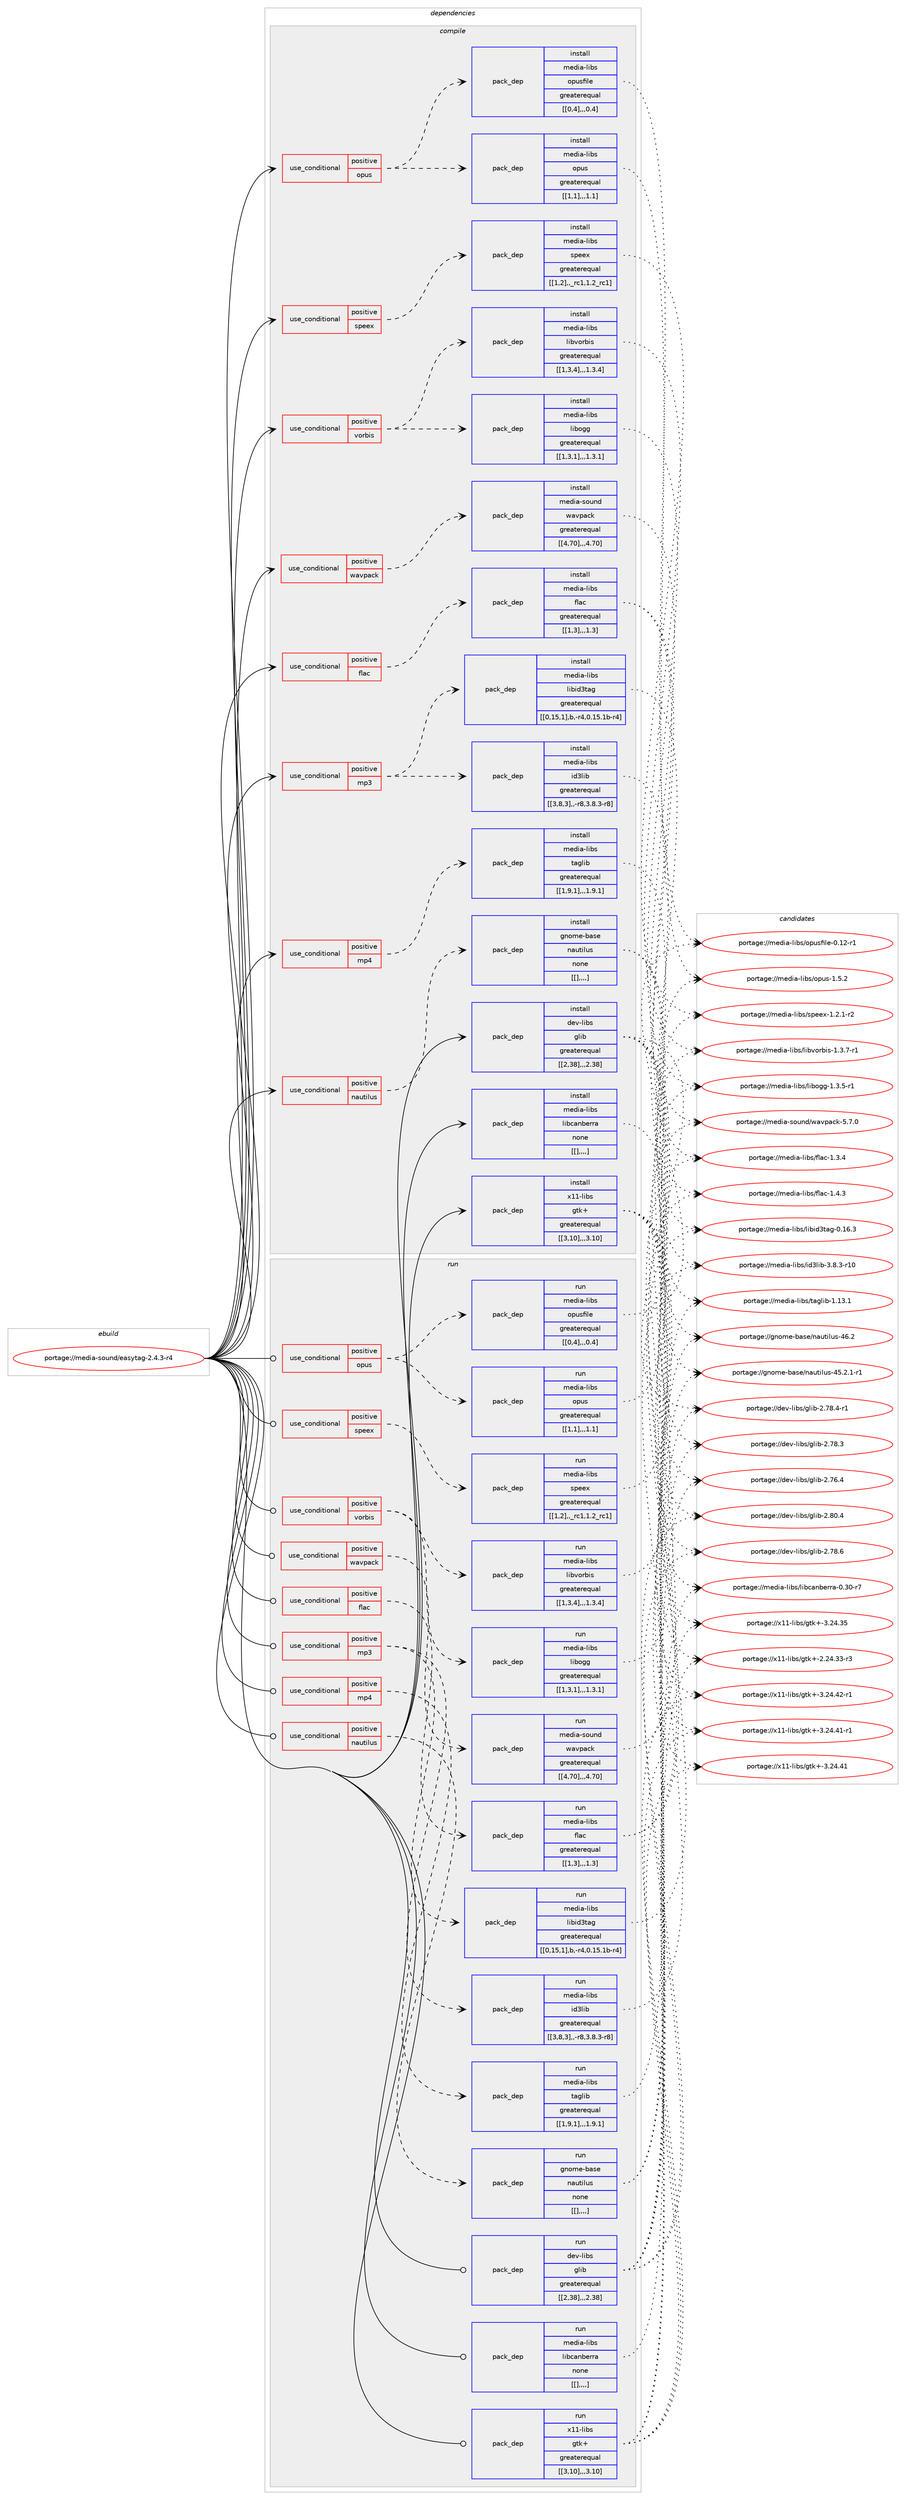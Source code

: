 digraph prolog {

# *************
# Graph options
# *************

newrank=true;
concentrate=true;
compound=true;
graph [rankdir=LR,fontname=Helvetica,fontsize=10,ranksep=1.5];#, ranksep=2.5, nodesep=0.2];
edge  [arrowhead=vee];
node  [fontname=Helvetica,fontsize=10];

# **********
# The ebuild
# **********

subgraph cluster_leftcol {
color=gray;
label=<<i>ebuild</i>>;
id [label="portage://media-sound/easytag-2.4.3-r4", color=red, width=4, href="../media-sound/easytag-2.4.3-r4.svg"];
}

# ****************
# The dependencies
# ****************

subgraph cluster_midcol {
color=gray;
label=<<i>dependencies</i>>;
subgraph cluster_compile {
fillcolor="#eeeeee";
style=filled;
label=<<i>compile</i>>;
subgraph cond83548 {
dependency331454 [label=<<TABLE BORDER="0" CELLBORDER="1" CELLSPACING="0" CELLPADDING="4"><TR><TD ROWSPAN="3" CELLPADDING="10">use_conditional</TD></TR><TR><TD>positive</TD></TR><TR><TD>flac</TD></TR></TABLE>>, shape=none, color=red];
subgraph pack245292 {
dependency331455 [label=<<TABLE BORDER="0" CELLBORDER="1" CELLSPACING="0" CELLPADDING="4" WIDTH="220"><TR><TD ROWSPAN="6" CELLPADDING="30">pack_dep</TD></TR><TR><TD WIDTH="110">install</TD></TR><TR><TD>media-libs</TD></TR><TR><TD>flac</TD></TR><TR><TD>greaterequal</TD></TR><TR><TD>[[1,3],,,1.3]</TD></TR></TABLE>>, shape=none, color=blue];
}
dependency331454:e -> dependency331455:w [weight=20,style="dashed",arrowhead="vee"];
}
id:e -> dependency331454:w [weight=20,style="solid",arrowhead="vee"];
subgraph cond83549 {
dependency331456 [label=<<TABLE BORDER="0" CELLBORDER="1" CELLSPACING="0" CELLPADDING="4"><TR><TD ROWSPAN="3" CELLPADDING="10">use_conditional</TD></TR><TR><TD>positive</TD></TR><TR><TD>mp3</TD></TR></TABLE>>, shape=none, color=red];
subgraph pack245293 {
dependency331457 [label=<<TABLE BORDER="0" CELLBORDER="1" CELLSPACING="0" CELLPADDING="4" WIDTH="220"><TR><TD ROWSPAN="6" CELLPADDING="30">pack_dep</TD></TR><TR><TD WIDTH="110">install</TD></TR><TR><TD>media-libs</TD></TR><TR><TD>id3lib</TD></TR><TR><TD>greaterequal</TD></TR><TR><TD>[[3,8,3],,-r8,3.8.3-r8]</TD></TR></TABLE>>, shape=none, color=blue];
}
dependency331456:e -> dependency331457:w [weight=20,style="dashed",arrowhead="vee"];
subgraph pack245294 {
dependency331458 [label=<<TABLE BORDER="0" CELLBORDER="1" CELLSPACING="0" CELLPADDING="4" WIDTH="220"><TR><TD ROWSPAN="6" CELLPADDING="30">pack_dep</TD></TR><TR><TD WIDTH="110">install</TD></TR><TR><TD>media-libs</TD></TR><TR><TD>libid3tag</TD></TR><TR><TD>greaterequal</TD></TR><TR><TD>[[0,15,1],b,-r4,0.15.1b-r4]</TD></TR></TABLE>>, shape=none, color=blue];
}
dependency331456:e -> dependency331458:w [weight=20,style="dashed",arrowhead="vee"];
}
id:e -> dependency331456:w [weight=20,style="solid",arrowhead="vee"];
subgraph cond83550 {
dependency331459 [label=<<TABLE BORDER="0" CELLBORDER="1" CELLSPACING="0" CELLPADDING="4"><TR><TD ROWSPAN="3" CELLPADDING="10">use_conditional</TD></TR><TR><TD>positive</TD></TR><TR><TD>mp4</TD></TR></TABLE>>, shape=none, color=red];
subgraph pack245295 {
dependency331460 [label=<<TABLE BORDER="0" CELLBORDER="1" CELLSPACING="0" CELLPADDING="4" WIDTH="220"><TR><TD ROWSPAN="6" CELLPADDING="30">pack_dep</TD></TR><TR><TD WIDTH="110">install</TD></TR><TR><TD>media-libs</TD></TR><TR><TD>taglib</TD></TR><TR><TD>greaterequal</TD></TR><TR><TD>[[1,9,1],,,1.9.1]</TD></TR></TABLE>>, shape=none, color=blue];
}
dependency331459:e -> dependency331460:w [weight=20,style="dashed",arrowhead="vee"];
}
id:e -> dependency331459:w [weight=20,style="solid",arrowhead="vee"];
subgraph cond83551 {
dependency331461 [label=<<TABLE BORDER="0" CELLBORDER="1" CELLSPACING="0" CELLPADDING="4"><TR><TD ROWSPAN="3" CELLPADDING="10">use_conditional</TD></TR><TR><TD>positive</TD></TR><TR><TD>nautilus</TD></TR></TABLE>>, shape=none, color=red];
subgraph pack245296 {
dependency331462 [label=<<TABLE BORDER="0" CELLBORDER="1" CELLSPACING="0" CELLPADDING="4" WIDTH="220"><TR><TD ROWSPAN="6" CELLPADDING="30">pack_dep</TD></TR><TR><TD WIDTH="110">install</TD></TR><TR><TD>gnome-base</TD></TR><TR><TD>nautilus</TD></TR><TR><TD>none</TD></TR><TR><TD>[[],,,,]</TD></TR></TABLE>>, shape=none, color=blue];
}
dependency331461:e -> dependency331462:w [weight=20,style="dashed",arrowhead="vee"];
}
id:e -> dependency331461:w [weight=20,style="solid",arrowhead="vee"];
subgraph cond83552 {
dependency331463 [label=<<TABLE BORDER="0" CELLBORDER="1" CELLSPACING="0" CELLPADDING="4"><TR><TD ROWSPAN="3" CELLPADDING="10">use_conditional</TD></TR><TR><TD>positive</TD></TR><TR><TD>opus</TD></TR></TABLE>>, shape=none, color=red];
subgraph pack245297 {
dependency331464 [label=<<TABLE BORDER="0" CELLBORDER="1" CELLSPACING="0" CELLPADDING="4" WIDTH="220"><TR><TD ROWSPAN="6" CELLPADDING="30">pack_dep</TD></TR><TR><TD WIDTH="110">install</TD></TR><TR><TD>media-libs</TD></TR><TR><TD>opus</TD></TR><TR><TD>greaterequal</TD></TR><TR><TD>[[1,1],,,1.1]</TD></TR></TABLE>>, shape=none, color=blue];
}
dependency331463:e -> dependency331464:w [weight=20,style="dashed",arrowhead="vee"];
subgraph pack245298 {
dependency331465 [label=<<TABLE BORDER="0" CELLBORDER="1" CELLSPACING="0" CELLPADDING="4" WIDTH="220"><TR><TD ROWSPAN="6" CELLPADDING="30">pack_dep</TD></TR><TR><TD WIDTH="110">install</TD></TR><TR><TD>media-libs</TD></TR><TR><TD>opusfile</TD></TR><TR><TD>greaterequal</TD></TR><TR><TD>[[0,4],,,0.4]</TD></TR></TABLE>>, shape=none, color=blue];
}
dependency331463:e -> dependency331465:w [weight=20,style="dashed",arrowhead="vee"];
}
id:e -> dependency331463:w [weight=20,style="solid",arrowhead="vee"];
subgraph cond83553 {
dependency331466 [label=<<TABLE BORDER="0" CELLBORDER="1" CELLSPACING="0" CELLPADDING="4"><TR><TD ROWSPAN="3" CELLPADDING="10">use_conditional</TD></TR><TR><TD>positive</TD></TR><TR><TD>speex</TD></TR></TABLE>>, shape=none, color=red];
subgraph pack245299 {
dependency331467 [label=<<TABLE BORDER="0" CELLBORDER="1" CELLSPACING="0" CELLPADDING="4" WIDTH="220"><TR><TD ROWSPAN="6" CELLPADDING="30">pack_dep</TD></TR><TR><TD WIDTH="110">install</TD></TR><TR><TD>media-libs</TD></TR><TR><TD>speex</TD></TR><TR><TD>greaterequal</TD></TR><TR><TD>[[1,2],,_rc1,1.2_rc1]</TD></TR></TABLE>>, shape=none, color=blue];
}
dependency331466:e -> dependency331467:w [weight=20,style="dashed",arrowhead="vee"];
}
id:e -> dependency331466:w [weight=20,style="solid",arrowhead="vee"];
subgraph cond83554 {
dependency331468 [label=<<TABLE BORDER="0" CELLBORDER="1" CELLSPACING="0" CELLPADDING="4"><TR><TD ROWSPAN="3" CELLPADDING="10">use_conditional</TD></TR><TR><TD>positive</TD></TR><TR><TD>vorbis</TD></TR></TABLE>>, shape=none, color=red];
subgraph pack245300 {
dependency331469 [label=<<TABLE BORDER="0" CELLBORDER="1" CELLSPACING="0" CELLPADDING="4" WIDTH="220"><TR><TD ROWSPAN="6" CELLPADDING="30">pack_dep</TD></TR><TR><TD WIDTH="110">install</TD></TR><TR><TD>media-libs</TD></TR><TR><TD>libogg</TD></TR><TR><TD>greaterequal</TD></TR><TR><TD>[[1,3,1],,,1.3.1]</TD></TR></TABLE>>, shape=none, color=blue];
}
dependency331468:e -> dependency331469:w [weight=20,style="dashed",arrowhead="vee"];
subgraph pack245301 {
dependency331470 [label=<<TABLE BORDER="0" CELLBORDER="1" CELLSPACING="0" CELLPADDING="4" WIDTH="220"><TR><TD ROWSPAN="6" CELLPADDING="30">pack_dep</TD></TR><TR><TD WIDTH="110">install</TD></TR><TR><TD>media-libs</TD></TR><TR><TD>libvorbis</TD></TR><TR><TD>greaterequal</TD></TR><TR><TD>[[1,3,4],,,1.3.4]</TD></TR></TABLE>>, shape=none, color=blue];
}
dependency331468:e -> dependency331470:w [weight=20,style="dashed",arrowhead="vee"];
}
id:e -> dependency331468:w [weight=20,style="solid",arrowhead="vee"];
subgraph cond83555 {
dependency331471 [label=<<TABLE BORDER="0" CELLBORDER="1" CELLSPACING="0" CELLPADDING="4"><TR><TD ROWSPAN="3" CELLPADDING="10">use_conditional</TD></TR><TR><TD>positive</TD></TR><TR><TD>wavpack</TD></TR></TABLE>>, shape=none, color=red];
subgraph pack245302 {
dependency331472 [label=<<TABLE BORDER="0" CELLBORDER="1" CELLSPACING="0" CELLPADDING="4" WIDTH="220"><TR><TD ROWSPAN="6" CELLPADDING="30">pack_dep</TD></TR><TR><TD WIDTH="110">install</TD></TR><TR><TD>media-sound</TD></TR><TR><TD>wavpack</TD></TR><TR><TD>greaterequal</TD></TR><TR><TD>[[4,70],,,4.70]</TD></TR></TABLE>>, shape=none, color=blue];
}
dependency331471:e -> dependency331472:w [weight=20,style="dashed",arrowhead="vee"];
}
id:e -> dependency331471:w [weight=20,style="solid",arrowhead="vee"];
subgraph pack245303 {
dependency331473 [label=<<TABLE BORDER="0" CELLBORDER="1" CELLSPACING="0" CELLPADDING="4" WIDTH="220"><TR><TD ROWSPAN="6" CELLPADDING="30">pack_dep</TD></TR><TR><TD WIDTH="110">install</TD></TR><TR><TD>dev-libs</TD></TR><TR><TD>glib</TD></TR><TR><TD>greaterequal</TD></TR><TR><TD>[[2,38],,,2.38]</TD></TR></TABLE>>, shape=none, color=blue];
}
id:e -> dependency331473:w [weight=20,style="solid",arrowhead="vee"];
subgraph pack245304 {
dependency331474 [label=<<TABLE BORDER="0" CELLBORDER="1" CELLSPACING="0" CELLPADDING="4" WIDTH="220"><TR><TD ROWSPAN="6" CELLPADDING="30">pack_dep</TD></TR><TR><TD WIDTH="110">install</TD></TR><TR><TD>media-libs</TD></TR><TR><TD>libcanberra</TD></TR><TR><TD>none</TD></TR><TR><TD>[[],,,,]</TD></TR></TABLE>>, shape=none, color=blue];
}
id:e -> dependency331474:w [weight=20,style="solid",arrowhead="vee"];
subgraph pack245305 {
dependency331475 [label=<<TABLE BORDER="0" CELLBORDER="1" CELLSPACING="0" CELLPADDING="4" WIDTH="220"><TR><TD ROWSPAN="6" CELLPADDING="30">pack_dep</TD></TR><TR><TD WIDTH="110">install</TD></TR><TR><TD>x11-libs</TD></TR><TR><TD>gtk+</TD></TR><TR><TD>greaterequal</TD></TR><TR><TD>[[3,10],,,3.10]</TD></TR></TABLE>>, shape=none, color=blue];
}
id:e -> dependency331475:w [weight=20,style="solid",arrowhead="vee"];
}
subgraph cluster_compileandrun {
fillcolor="#eeeeee";
style=filled;
label=<<i>compile and run</i>>;
}
subgraph cluster_run {
fillcolor="#eeeeee";
style=filled;
label=<<i>run</i>>;
subgraph cond83556 {
dependency331476 [label=<<TABLE BORDER="0" CELLBORDER="1" CELLSPACING="0" CELLPADDING="4"><TR><TD ROWSPAN="3" CELLPADDING="10">use_conditional</TD></TR><TR><TD>positive</TD></TR><TR><TD>flac</TD></TR></TABLE>>, shape=none, color=red];
subgraph pack245306 {
dependency331477 [label=<<TABLE BORDER="0" CELLBORDER="1" CELLSPACING="0" CELLPADDING="4" WIDTH="220"><TR><TD ROWSPAN="6" CELLPADDING="30">pack_dep</TD></TR><TR><TD WIDTH="110">run</TD></TR><TR><TD>media-libs</TD></TR><TR><TD>flac</TD></TR><TR><TD>greaterequal</TD></TR><TR><TD>[[1,3],,,1.3]</TD></TR></TABLE>>, shape=none, color=blue];
}
dependency331476:e -> dependency331477:w [weight=20,style="dashed",arrowhead="vee"];
}
id:e -> dependency331476:w [weight=20,style="solid",arrowhead="odot"];
subgraph cond83557 {
dependency331478 [label=<<TABLE BORDER="0" CELLBORDER="1" CELLSPACING="0" CELLPADDING="4"><TR><TD ROWSPAN="3" CELLPADDING="10">use_conditional</TD></TR><TR><TD>positive</TD></TR><TR><TD>mp3</TD></TR></TABLE>>, shape=none, color=red];
subgraph pack245307 {
dependency331479 [label=<<TABLE BORDER="0" CELLBORDER="1" CELLSPACING="0" CELLPADDING="4" WIDTH="220"><TR><TD ROWSPAN="6" CELLPADDING="30">pack_dep</TD></TR><TR><TD WIDTH="110">run</TD></TR><TR><TD>media-libs</TD></TR><TR><TD>id3lib</TD></TR><TR><TD>greaterequal</TD></TR><TR><TD>[[3,8,3],,-r8,3.8.3-r8]</TD></TR></TABLE>>, shape=none, color=blue];
}
dependency331478:e -> dependency331479:w [weight=20,style="dashed",arrowhead="vee"];
subgraph pack245308 {
dependency331480 [label=<<TABLE BORDER="0" CELLBORDER="1" CELLSPACING="0" CELLPADDING="4" WIDTH="220"><TR><TD ROWSPAN="6" CELLPADDING="30">pack_dep</TD></TR><TR><TD WIDTH="110">run</TD></TR><TR><TD>media-libs</TD></TR><TR><TD>libid3tag</TD></TR><TR><TD>greaterequal</TD></TR><TR><TD>[[0,15,1],b,-r4,0.15.1b-r4]</TD></TR></TABLE>>, shape=none, color=blue];
}
dependency331478:e -> dependency331480:w [weight=20,style="dashed",arrowhead="vee"];
}
id:e -> dependency331478:w [weight=20,style="solid",arrowhead="odot"];
subgraph cond83558 {
dependency331481 [label=<<TABLE BORDER="0" CELLBORDER="1" CELLSPACING="0" CELLPADDING="4"><TR><TD ROWSPAN="3" CELLPADDING="10">use_conditional</TD></TR><TR><TD>positive</TD></TR><TR><TD>mp4</TD></TR></TABLE>>, shape=none, color=red];
subgraph pack245309 {
dependency331482 [label=<<TABLE BORDER="0" CELLBORDER="1" CELLSPACING="0" CELLPADDING="4" WIDTH="220"><TR><TD ROWSPAN="6" CELLPADDING="30">pack_dep</TD></TR><TR><TD WIDTH="110">run</TD></TR><TR><TD>media-libs</TD></TR><TR><TD>taglib</TD></TR><TR><TD>greaterequal</TD></TR><TR><TD>[[1,9,1],,,1.9.1]</TD></TR></TABLE>>, shape=none, color=blue];
}
dependency331481:e -> dependency331482:w [weight=20,style="dashed",arrowhead="vee"];
}
id:e -> dependency331481:w [weight=20,style="solid",arrowhead="odot"];
subgraph cond83559 {
dependency331483 [label=<<TABLE BORDER="0" CELLBORDER="1" CELLSPACING="0" CELLPADDING="4"><TR><TD ROWSPAN="3" CELLPADDING="10">use_conditional</TD></TR><TR><TD>positive</TD></TR><TR><TD>nautilus</TD></TR></TABLE>>, shape=none, color=red];
subgraph pack245310 {
dependency331484 [label=<<TABLE BORDER="0" CELLBORDER="1" CELLSPACING="0" CELLPADDING="4" WIDTH="220"><TR><TD ROWSPAN="6" CELLPADDING="30">pack_dep</TD></TR><TR><TD WIDTH="110">run</TD></TR><TR><TD>gnome-base</TD></TR><TR><TD>nautilus</TD></TR><TR><TD>none</TD></TR><TR><TD>[[],,,,]</TD></TR></TABLE>>, shape=none, color=blue];
}
dependency331483:e -> dependency331484:w [weight=20,style="dashed",arrowhead="vee"];
}
id:e -> dependency331483:w [weight=20,style="solid",arrowhead="odot"];
subgraph cond83560 {
dependency331485 [label=<<TABLE BORDER="0" CELLBORDER="1" CELLSPACING="0" CELLPADDING="4"><TR><TD ROWSPAN="3" CELLPADDING="10">use_conditional</TD></TR><TR><TD>positive</TD></TR><TR><TD>opus</TD></TR></TABLE>>, shape=none, color=red];
subgraph pack245311 {
dependency331486 [label=<<TABLE BORDER="0" CELLBORDER="1" CELLSPACING="0" CELLPADDING="4" WIDTH="220"><TR><TD ROWSPAN="6" CELLPADDING="30">pack_dep</TD></TR><TR><TD WIDTH="110">run</TD></TR><TR><TD>media-libs</TD></TR><TR><TD>opus</TD></TR><TR><TD>greaterequal</TD></TR><TR><TD>[[1,1],,,1.1]</TD></TR></TABLE>>, shape=none, color=blue];
}
dependency331485:e -> dependency331486:w [weight=20,style="dashed",arrowhead="vee"];
subgraph pack245312 {
dependency331487 [label=<<TABLE BORDER="0" CELLBORDER="1" CELLSPACING="0" CELLPADDING="4" WIDTH="220"><TR><TD ROWSPAN="6" CELLPADDING="30">pack_dep</TD></TR><TR><TD WIDTH="110">run</TD></TR><TR><TD>media-libs</TD></TR><TR><TD>opusfile</TD></TR><TR><TD>greaterequal</TD></TR><TR><TD>[[0,4],,,0.4]</TD></TR></TABLE>>, shape=none, color=blue];
}
dependency331485:e -> dependency331487:w [weight=20,style="dashed",arrowhead="vee"];
}
id:e -> dependency331485:w [weight=20,style="solid",arrowhead="odot"];
subgraph cond83561 {
dependency331488 [label=<<TABLE BORDER="0" CELLBORDER="1" CELLSPACING="0" CELLPADDING="4"><TR><TD ROWSPAN="3" CELLPADDING="10">use_conditional</TD></TR><TR><TD>positive</TD></TR><TR><TD>speex</TD></TR></TABLE>>, shape=none, color=red];
subgraph pack245313 {
dependency331489 [label=<<TABLE BORDER="0" CELLBORDER="1" CELLSPACING="0" CELLPADDING="4" WIDTH="220"><TR><TD ROWSPAN="6" CELLPADDING="30">pack_dep</TD></TR><TR><TD WIDTH="110">run</TD></TR><TR><TD>media-libs</TD></TR><TR><TD>speex</TD></TR><TR><TD>greaterequal</TD></TR><TR><TD>[[1,2],,_rc1,1.2_rc1]</TD></TR></TABLE>>, shape=none, color=blue];
}
dependency331488:e -> dependency331489:w [weight=20,style="dashed",arrowhead="vee"];
}
id:e -> dependency331488:w [weight=20,style="solid",arrowhead="odot"];
subgraph cond83562 {
dependency331490 [label=<<TABLE BORDER="0" CELLBORDER="1" CELLSPACING="0" CELLPADDING="4"><TR><TD ROWSPAN="3" CELLPADDING="10">use_conditional</TD></TR><TR><TD>positive</TD></TR><TR><TD>vorbis</TD></TR></TABLE>>, shape=none, color=red];
subgraph pack245314 {
dependency331491 [label=<<TABLE BORDER="0" CELLBORDER="1" CELLSPACING="0" CELLPADDING="4" WIDTH="220"><TR><TD ROWSPAN="6" CELLPADDING="30">pack_dep</TD></TR><TR><TD WIDTH="110">run</TD></TR><TR><TD>media-libs</TD></TR><TR><TD>libogg</TD></TR><TR><TD>greaterequal</TD></TR><TR><TD>[[1,3,1],,,1.3.1]</TD></TR></TABLE>>, shape=none, color=blue];
}
dependency331490:e -> dependency331491:w [weight=20,style="dashed",arrowhead="vee"];
subgraph pack245315 {
dependency331492 [label=<<TABLE BORDER="0" CELLBORDER="1" CELLSPACING="0" CELLPADDING="4" WIDTH="220"><TR><TD ROWSPAN="6" CELLPADDING="30">pack_dep</TD></TR><TR><TD WIDTH="110">run</TD></TR><TR><TD>media-libs</TD></TR><TR><TD>libvorbis</TD></TR><TR><TD>greaterequal</TD></TR><TR><TD>[[1,3,4],,,1.3.4]</TD></TR></TABLE>>, shape=none, color=blue];
}
dependency331490:e -> dependency331492:w [weight=20,style="dashed",arrowhead="vee"];
}
id:e -> dependency331490:w [weight=20,style="solid",arrowhead="odot"];
subgraph cond83563 {
dependency331493 [label=<<TABLE BORDER="0" CELLBORDER="1" CELLSPACING="0" CELLPADDING="4"><TR><TD ROWSPAN="3" CELLPADDING="10">use_conditional</TD></TR><TR><TD>positive</TD></TR><TR><TD>wavpack</TD></TR></TABLE>>, shape=none, color=red];
subgraph pack245316 {
dependency331494 [label=<<TABLE BORDER="0" CELLBORDER="1" CELLSPACING="0" CELLPADDING="4" WIDTH="220"><TR><TD ROWSPAN="6" CELLPADDING="30">pack_dep</TD></TR><TR><TD WIDTH="110">run</TD></TR><TR><TD>media-sound</TD></TR><TR><TD>wavpack</TD></TR><TR><TD>greaterequal</TD></TR><TR><TD>[[4,70],,,4.70]</TD></TR></TABLE>>, shape=none, color=blue];
}
dependency331493:e -> dependency331494:w [weight=20,style="dashed",arrowhead="vee"];
}
id:e -> dependency331493:w [weight=20,style="solid",arrowhead="odot"];
subgraph pack245317 {
dependency331495 [label=<<TABLE BORDER="0" CELLBORDER="1" CELLSPACING="0" CELLPADDING="4" WIDTH="220"><TR><TD ROWSPAN="6" CELLPADDING="30">pack_dep</TD></TR><TR><TD WIDTH="110">run</TD></TR><TR><TD>dev-libs</TD></TR><TR><TD>glib</TD></TR><TR><TD>greaterequal</TD></TR><TR><TD>[[2,38],,,2.38]</TD></TR></TABLE>>, shape=none, color=blue];
}
id:e -> dependency331495:w [weight=20,style="solid",arrowhead="odot"];
subgraph pack245318 {
dependency331496 [label=<<TABLE BORDER="0" CELLBORDER="1" CELLSPACING="0" CELLPADDING="4" WIDTH="220"><TR><TD ROWSPAN="6" CELLPADDING="30">pack_dep</TD></TR><TR><TD WIDTH="110">run</TD></TR><TR><TD>media-libs</TD></TR><TR><TD>libcanberra</TD></TR><TR><TD>none</TD></TR><TR><TD>[[],,,,]</TD></TR></TABLE>>, shape=none, color=blue];
}
id:e -> dependency331496:w [weight=20,style="solid",arrowhead="odot"];
subgraph pack245319 {
dependency331497 [label=<<TABLE BORDER="0" CELLBORDER="1" CELLSPACING="0" CELLPADDING="4" WIDTH="220"><TR><TD ROWSPAN="6" CELLPADDING="30">pack_dep</TD></TR><TR><TD WIDTH="110">run</TD></TR><TR><TD>x11-libs</TD></TR><TR><TD>gtk+</TD></TR><TR><TD>greaterequal</TD></TR><TR><TD>[[3,10],,,3.10]</TD></TR></TABLE>>, shape=none, color=blue];
}
id:e -> dependency331497:w [weight=20,style="solid",arrowhead="odot"];
}
}

# **************
# The candidates
# **************

subgraph cluster_choices {
rank=same;
color=gray;
label=<<i>candidates</i>>;

subgraph choice245292 {
color=black;
nodesep=1;
choice109101100105974510810598115471021089799454946524651 [label="portage://media-libs/flac-1.4.3", color=red, width=4,href="../media-libs/flac-1.4.3.svg"];
choice109101100105974510810598115471021089799454946514652 [label="portage://media-libs/flac-1.3.4", color=red, width=4,href="../media-libs/flac-1.3.4.svg"];
dependency331455:e -> choice109101100105974510810598115471021089799454946524651:w [style=dotted,weight="100"];
dependency331455:e -> choice109101100105974510810598115471021089799454946514652:w [style=dotted,weight="100"];
}
subgraph choice245293 {
color=black;
nodesep=1;
choice109101100105974510810598115471051005110810598455146564651451144948 [label="portage://media-libs/id3lib-3.8.3-r10", color=red, width=4,href="../media-libs/id3lib-3.8.3-r10.svg"];
dependency331457:e -> choice109101100105974510810598115471051005110810598455146564651451144948:w [style=dotted,weight="100"];
}
subgraph choice245294 {
color=black;
nodesep=1;
choice1091011001059745108105981154710810598105100511169710345484649544651 [label="portage://media-libs/libid3tag-0.16.3", color=red, width=4,href="../media-libs/libid3tag-0.16.3.svg"];
dependency331458:e -> choice1091011001059745108105981154710810598105100511169710345484649544651:w [style=dotted,weight="100"];
}
subgraph choice245295 {
color=black;
nodesep=1;
choice10910110010597451081059811547116971031081059845494649514649 [label="portage://media-libs/taglib-1.13.1", color=red, width=4,href="../media-libs/taglib-1.13.1.svg"];
dependency331460:e -> choice10910110010597451081059811547116971031081059845494649514649:w [style=dotted,weight="100"];
}
subgraph choice245296 {
color=black;
nodesep=1;
choice10311011110910145989711510147110971171161051081171154552544650 [label="portage://gnome-base/nautilus-46.2", color=red, width=4,href="../gnome-base/nautilus-46.2.svg"];
choice1031101111091014598971151014711097117116105108117115455253465046494511449 [label="portage://gnome-base/nautilus-45.2.1-r1", color=red, width=4,href="../gnome-base/nautilus-45.2.1-r1.svg"];
dependency331462:e -> choice10311011110910145989711510147110971171161051081171154552544650:w [style=dotted,weight="100"];
dependency331462:e -> choice1031101111091014598971151014711097117116105108117115455253465046494511449:w [style=dotted,weight="100"];
}
subgraph choice245297 {
color=black;
nodesep=1;
choice10910110010597451081059811547111112117115454946534650 [label="portage://media-libs/opus-1.5.2", color=red, width=4,href="../media-libs/opus-1.5.2.svg"];
dependency331464:e -> choice10910110010597451081059811547111112117115454946534650:w [style=dotted,weight="100"];
}
subgraph choice245298 {
color=black;
nodesep=1;
choice1091011001059745108105981154711111211711510210510810145484649504511449 [label="portage://media-libs/opusfile-0.12-r1", color=red, width=4,href="../media-libs/opusfile-0.12-r1.svg"];
dependency331465:e -> choice1091011001059745108105981154711111211711510210510810145484649504511449:w [style=dotted,weight="100"];
}
subgraph choice245299 {
color=black;
nodesep=1;
choice109101100105974510810598115471151121011011204549465046494511450 [label="portage://media-libs/speex-1.2.1-r2", color=red, width=4,href="../media-libs/speex-1.2.1-r2.svg"];
dependency331467:e -> choice109101100105974510810598115471151121011011204549465046494511450:w [style=dotted,weight="100"];
}
subgraph choice245300 {
color=black;
nodesep=1;
choice10910110010597451081059811547108105981111031034549465146534511449 [label="portage://media-libs/libogg-1.3.5-r1", color=red, width=4,href="../media-libs/libogg-1.3.5-r1.svg"];
dependency331469:e -> choice10910110010597451081059811547108105981111031034549465146534511449:w [style=dotted,weight="100"];
}
subgraph choice245301 {
color=black;
nodesep=1;
choice1091011001059745108105981154710810598118111114981051154549465146554511449 [label="portage://media-libs/libvorbis-1.3.7-r1", color=red, width=4,href="../media-libs/libvorbis-1.3.7-r1.svg"];
dependency331470:e -> choice1091011001059745108105981154710810598118111114981051154549465146554511449:w [style=dotted,weight="100"];
}
subgraph choice245302 {
color=black;
nodesep=1;
choice109101100105974511511111711010047119971181129799107455346554648 [label="portage://media-sound/wavpack-5.7.0", color=red, width=4,href="../media-sound/wavpack-5.7.0.svg"];
dependency331472:e -> choice109101100105974511511111711010047119971181129799107455346554648:w [style=dotted,weight="100"];
}
subgraph choice245303 {
color=black;
nodesep=1;
choice1001011184510810598115471031081059845504656484652 [label="portage://dev-libs/glib-2.80.4", color=red, width=4,href="../dev-libs/glib-2.80.4.svg"];
choice1001011184510810598115471031081059845504655564654 [label="portage://dev-libs/glib-2.78.6", color=red, width=4,href="../dev-libs/glib-2.78.6.svg"];
choice10010111845108105981154710310810598455046555646524511449 [label="portage://dev-libs/glib-2.78.4-r1", color=red, width=4,href="../dev-libs/glib-2.78.4-r1.svg"];
choice1001011184510810598115471031081059845504655564651 [label="portage://dev-libs/glib-2.78.3", color=red, width=4,href="../dev-libs/glib-2.78.3.svg"];
choice1001011184510810598115471031081059845504655544652 [label="portage://dev-libs/glib-2.76.4", color=red, width=4,href="../dev-libs/glib-2.76.4.svg"];
dependency331473:e -> choice1001011184510810598115471031081059845504656484652:w [style=dotted,weight="100"];
dependency331473:e -> choice1001011184510810598115471031081059845504655564654:w [style=dotted,weight="100"];
dependency331473:e -> choice10010111845108105981154710310810598455046555646524511449:w [style=dotted,weight="100"];
dependency331473:e -> choice1001011184510810598115471031081059845504655564651:w [style=dotted,weight="100"];
dependency331473:e -> choice1001011184510810598115471031081059845504655544652:w [style=dotted,weight="100"];
}
subgraph choice245304 {
color=black;
nodesep=1;
choice10910110010597451081059811547108105989997110981011141149745484651484511455 [label="portage://media-libs/libcanberra-0.30-r7", color=red, width=4,href="../media-libs/libcanberra-0.30-r7.svg"];
dependency331474:e -> choice10910110010597451081059811547108105989997110981011141149745484651484511455:w [style=dotted,weight="100"];
}
subgraph choice245305 {
color=black;
nodesep=1;
choice12049494510810598115471031161074345514650524652504511449 [label="portage://x11-libs/gtk+-3.24.42-r1", color=red, width=4,href="../x11-libs/gtk+-3.24.42-r1.svg"];
choice12049494510810598115471031161074345514650524652494511449 [label="portage://x11-libs/gtk+-3.24.41-r1", color=red, width=4,href="../x11-libs/gtk+-3.24.41-r1.svg"];
choice1204949451081059811547103116107434551465052465249 [label="portage://x11-libs/gtk+-3.24.41", color=red, width=4,href="../x11-libs/gtk+-3.24.41.svg"];
choice1204949451081059811547103116107434551465052465153 [label="portage://x11-libs/gtk+-3.24.35", color=red, width=4,href="../x11-libs/gtk+-3.24.35.svg"];
choice12049494510810598115471031161074345504650524651514511451 [label="portage://x11-libs/gtk+-2.24.33-r3", color=red, width=4,href="../x11-libs/gtk+-2.24.33-r3.svg"];
dependency331475:e -> choice12049494510810598115471031161074345514650524652504511449:w [style=dotted,weight="100"];
dependency331475:e -> choice12049494510810598115471031161074345514650524652494511449:w [style=dotted,weight="100"];
dependency331475:e -> choice1204949451081059811547103116107434551465052465249:w [style=dotted,weight="100"];
dependency331475:e -> choice1204949451081059811547103116107434551465052465153:w [style=dotted,weight="100"];
dependency331475:e -> choice12049494510810598115471031161074345504650524651514511451:w [style=dotted,weight="100"];
}
subgraph choice245306 {
color=black;
nodesep=1;
choice109101100105974510810598115471021089799454946524651 [label="portage://media-libs/flac-1.4.3", color=red, width=4,href="../media-libs/flac-1.4.3.svg"];
choice109101100105974510810598115471021089799454946514652 [label="portage://media-libs/flac-1.3.4", color=red, width=4,href="../media-libs/flac-1.3.4.svg"];
dependency331477:e -> choice109101100105974510810598115471021089799454946524651:w [style=dotted,weight="100"];
dependency331477:e -> choice109101100105974510810598115471021089799454946514652:w [style=dotted,weight="100"];
}
subgraph choice245307 {
color=black;
nodesep=1;
choice109101100105974510810598115471051005110810598455146564651451144948 [label="portage://media-libs/id3lib-3.8.3-r10", color=red, width=4,href="../media-libs/id3lib-3.8.3-r10.svg"];
dependency331479:e -> choice109101100105974510810598115471051005110810598455146564651451144948:w [style=dotted,weight="100"];
}
subgraph choice245308 {
color=black;
nodesep=1;
choice1091011001059745108105981154710810598105100511169710345484649544651 [label="portage://media-libs/libid3tag-0.16.3", color=red, width=4,href="../media-libs/libid3tag-0.16.3.svg"];
dependency331480:e -> choice1091011001059745108105981154710810598105100511169710345484649544651:w [style=dotted,weight="100"];
}
subgraph choice245309 {
color=black;
nodesep=1;
choice10910110010597451081059811547116971031081059845494649514649 [label="portage://media-libs/taglib-1.13.1", color=red, width=4,href="../media-libs/taglib-1.13.1.svg"];
dependency331482:e -> choice10910110010597451081059811547116971031081059845494649514649:w [style=dotted,weight="100"];
}
subgraph choice245310 {
color=black;
nodesep=1;
choice10311011110910145989711510147110971171161051081171154552544650 [label="portage://gnome-base/nautilus-46.2", color=red, width=4,href="../gnome-base/nautilus-46.2.svg"];
choice1031101111091014598971151014711097117116105108117115455253465046494511449 [label="portage://gnome-base/nautilus-45.2.1-r1", color=red, width=4,href="../gnome-base/nautilus-45.2.1-r1.svg"];
dependency331484:e -> choice10311011110910145989711510147110971171161051081171154552544650:w [style=dotted,weight="100"];
dependency331484:e -> choice1031101111091014598971151014711097117116105108117115455253465046494511449:w [style=dotted,weight="100"];
}
subgraph choice245311 {
color=black;
nodesep=1;
choice10910110010597451081059811547111112117115454946534650 [label="portage://media-libs/opus-1.5.2", color=red, width=4,href="../media-libs/opus-1.5.2.svg"];
dependency331486:e -> choice10910110010597451081059811547111112117115454946534650:w [style=dotted,weight="100"];
}
subgraph choice245312 {
color=black;
nodesep=1;
choice1091011001059745108105981154711111211711510210510810145484649504511449 [label="portage://media-libs/opusfile-0.12-r1", color=red, width=4,href="../media-libs/opusfile-0.12-r1.svg"];
dependency331487:e -> choice1091011001059745108105981154711111211711510210510810145484649504511449:w [style=dotted,weight="100"];
}
subgraph choice245313 {
color=black;
nodesep=1;
choice109101100105974510810598115471151121011011204549465046494511450 [label="portage://media-libs/speex-1.2.1-r2", color=red, width=4,href="../media-libs/speex-1.2.1-r2.svg"];
dependency331489:e -> choice109101100105974510810598115471151121011011204549465046494511450:w [style=dotted,weight="100"];
}
subgraph choice245314 {
color=black;
nodesep=1;
choice10910110010597451081059811547108105981111031034549465146534511449 [label="portage://media-libs/libogg-1.3.5-r1", color=red, width=4,href="../media-libs/libogg-1.3.5-r1.svg"];
dependency331491:e -> choice10910110010597451081059811547108105981111031034549465146534511449:w [style=dotted,weight="100"];
}
subgraph choice245315 {
color=black;
nodesep=1;
choice1091011001059745108105981154710810598118111114981051154549465146554511449 [label="portage://media-libs/libvorbis-1.3.7-r1", color=red, width=4,href="../media-libs/libvorbis-1.3.7-r1.svg"];
dependency331492:e -> choice1091011001059745108105981154710810598118111114981051154549465146554511449:w [style=dotted,weight="100"];
}
subgraph choice245316 {
color=black;
nodesep=1;
choice109101100105974511511111711010047119971181129799107455346554648 [label="portage://media-sound/wavpack-5.7.0", color=red, width=4,href="../media-sound/wavpack-5.7.0.svg"];
dependency331494:e -> choice109101100105974511511111711010047119971181129799107455346554648:w [style=dotted,weight="100"];
}
subgraph choice245317 {
color=black;
nodesep=1;
choice1001011184510810598115471031081059845504656484652 [label="portage://dev-libs/glib-2.80.4", color=red, width=4,href="../dev-libs/glib-2.80.4.svg"];
choice1001011184510810598115471031081059845504655564654 [label="portage://dev-libs/glib-2.78.6", color=red, width=4,href="../dev-libs/glib-2.78.6.svg"];
choice10010111845108105981154710310810598455046555646524511449 [label="portage://dev-libs/glib-2.78.4-r1", color=red, width=4,href="../dev-libs/glib-2.78.4-r1.svg"];
choice1001011184510810598115471031081059845504655564651 [label="portage://dev-libs/glib-2.78.3", color=red, width=4,href="../dev-libs/glib-2.78.3.svg"];
choice1001011184510810598115471031081059845504655544652 [label="portage://dev-libs/glib-2.76.4", color=red, width=4,href="../dev-libs/glib-2.76.4.svg"];
dependency331495:e -> choice1001011184510810598115471031081059845504656484652:w [style=dotted,weight="100"];
dependency331495:e -> choice1001011184510810598115471031081059845504655564654:w [style=dotted,weight="100"];
dependency331495:e -> choice10010111845108105981154710310810598455046555646524511449:w [style=dotted,weight="100"];
dependency331495:e -> choice1001011184510810598115471031081059845504655564651:w [style=dotted,weight="100"];
dependency331495:e -> choice1001011184510810598115471031081059845504655544652:w [style=dotted,weight="100"];
}
subgraph choice245318 {
color=black;
nodesep=1;
choice10910110010597451081059811547108105989997110981011141149745484651484511455 [label="portage://media-libs/libcanberra-0.30-r7", color=red, width=4,href="../media-libs/libcanberra-0.30-r7.svg"];
dependency331496:e -> choice10910110010597451081059811547108105989997110981011141149745484651484511455:w [style=dotted,weight="100"];
}
subgraph choice245319 {
color=black;
nodesep=1;
choice12049494510810598115471031161074345514650524652504511449 [label="portage://x11-libs/gtk+-3.24.42-r1", color=red, width=4,href="../x11-libs/gtk+-3.24.42-r1.svg"];
choice12049494510810598115471031161074345514650524652494511449 [label="portage://x11-libs/gtk+-3.24.41-r1", color=red, width=4,href="../x11-libs/gtk+-3.24.41-r1.svg"];
choice1204949451081059811547103116107434551465052465249 [label="portage://x11-libs/gtk+-3.24.41", color=red, width=4,href="../x11-libs/gtk+-3.24.41.svg"];
choice1204949451081059811547103116107434551465052465153 [label="portage://x11-libs/gtk+-3.24.35", color=red, width=4,href="../x11-libs/gtk+-3.24.35.svg"];
choice12049494510810598115471031161074345504650524651514511451 [label="portage://x11-libs/gtk+-2.24.33-r3", color=red, width=4,href="../x11-libs/gtk+-2.24.33-r3.svg"];
dependency331497:e -> choice12049494510810598115471031161074345514650524652504511449:w [style=dotted,weight="100"];
dependency331497:e -> choice12049494510810598115471031161074345514650524652494511449:w [style=dotted,weight="100"];
dependency331497:e -> choice1204949451081059811547103116107434551465052465249:w [style=dotted,weight="100"];
dependency331497:e -> choice1204949451081059811547103116107434551465052465153:w [style=dotted,weight="100"];
dependency331497:e -> choice12049494510810598115471031161074345504650524651514511451:w [style=dotted,weight="100"];
}
}

}
